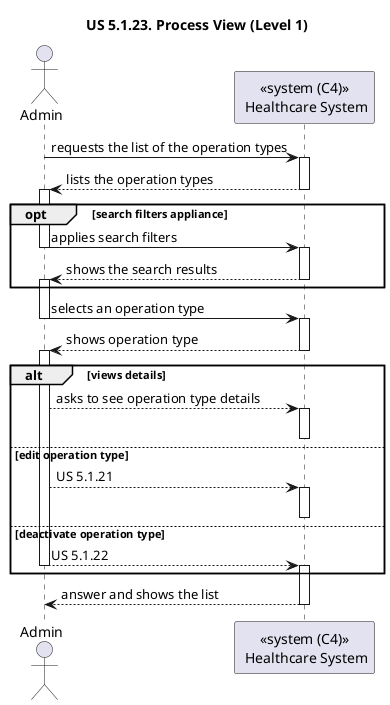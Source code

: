 @startuml
'https://plantuml.com/sequence-diagram

title "US 5.1.23. Process View (Level 1)"


actor Admin as ADM
participant "<<system (C4)>>\n Healthcare System" as SYS

ADM -> SYS : requests the list of the operation types
activate SYS

SYS --> ADM : lists the operation types
deactivate SYS
activate ADM

deactivate ADM

    opt search filters appliance

        ADM -> SYS : applies search filters
        deactivate ADM
        activate SYS

        SYS --> ADM : shows the search results
        deactivate SYS
        activate ADM
    end opt

ADM -> SYS : selects an operation type
deactivate ADM
activate SYS

SYS --> ADM : shows operation type
deactivate SYS
activate ADM

    alt views details
        ADM --> SYS : asks to see operation type details
        activate SYS
        deactivate SYS

    else edit operation type
        ADM --> SYS : US 5.1.21
        activate SYS
        deactivate SYS

    else deactivate operation type

        ADM --> SYS : US 5.1.22
        deactivate ADM
        activate SYS

    end alt

SYS --> ADM : answer and shows the list
deactivate SYS

@enduml
